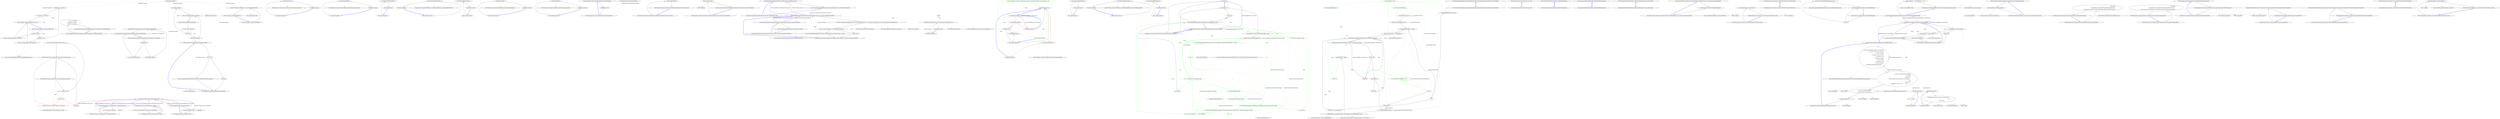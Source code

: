 digraph  {
n35 [label="CommandLine.NameInfo", span=""];
n0 [cluster="CommandLine.NameInfo.NameInfo(string, string)", label="Entry CommandLine.NameInfo.NameInfo(string, string)", span="20-20"];
n1 [cluster="CommandLine.NameInfo.NameInfo(string, string)", label="shortName == null", span="22-22"];
n3 [cluster="CommandLine.NameInfo.NameInfo(string, string)", label="longName == null", span="23-23"];
n5 [cluster="CommandLine.NameInfo.NameInfo(string, string)", label="this.longName = longName", span="25-25"];
n6 [cluster="CommandLine.NameInfo.NameInfo(string, string)", label="this.shortName = shortName", span="26-26"];
n2 [cluster="CommandLine.NameInfo.NameInfo(string, string)", label="throw new ArgumentNullException(''shortName'');", span="22-22"];
n4 [cluster="CommandLine.NameInfo.NameInfo(string, string)", label="throw new ArgumentNullException(''longName'');", span="23-23"];
n7 [cluster="CommandLine.NameInfo.NameInfo(string, string)", label="Exit CommandLine.NameInfo.NameInfo(string, string)", span="20-20"];
n8 [cluster="System.ArgumentNullException.ArgumentNullException(string)", label="Entry System.ArgumentNullException.ArgumentNullException(string)", span="0-0"];
n9 [cluster="CommandLine.NameInfo.FromOptionSpecification(CommandLine.Core.OptionSpecification)", label="Entry CommandLine.NameInfo.FromOptionSpecification(CommandLine.Core.OptionSpecification)", span="60-60"];
n10 [cluster="CommandLine.NameInfo.FromOptionSpecification(CommandLine.Core.OptionSpecification)", label="return new NameInfo(\r\n                specification.LongName,\r\n                specification.ShortName);", span="62-64"];
n11 [cluster="CommandLine.NameInfo.FromOptionSpecification(CommandLine.Core.OptionSpecification)", label="Exit CommandLine.NameInfo.FromOptionSpecification(CommandLine.Core.OptionSpecification)", span="60-60"];
n12 [cluster="CommandLine.NameInfo.FromSpecification(CommandLine.Core.Specification)", label="Entry CommandLine.NameInfo.FromSpecification(CommandLine.Core.Specification)", span="67-67"];
n13 [cluster="CommandLine.NameInfo.FromSpecification(CommandLine.Core.Specification)", label="specification.Tag", span="69-69"];
n15 [cluster="CommandLine.NameInfo.FromSpecification(CommandLine.Core.Specification)", label="return NameInfo.FromOptionSpecification((OptionSpecification)specification);", span="72-72"];
n14 [cluster="CommandLine.NameInfo.FromSpecification(CommandLine.Core.Specification)", label="SpecificationType.Option", span="71-71"];
n16 [cluster="CommandLine.NameInfo.FromSpecification(CommandLine.Core.Specification)", label="return NameInfo.EmptyName;", span="74-74"];
n17 [cluster="CommandLine.NameInfo.FromSpecification(CommandLine.Core.Specification)", label="Exit CommandLine.NameInfo.FromSpecification(CommandLine.Core.Specification)", span="67-67"];
n18 [cluster="CommandLine.NameInfo.Equals(object)", label="Entry CommandLine.NameInfo.Equals(object)", span="83-83"];
n19 [cluster="CommandLine.NameInfo.Equals(object)", label="var other = obj as NameInfo", span="85-85"];
n22 [cluster="CommandLine.NameInfo.Equals(object)", label="return base.Equals(obj);", span="91-91"];
n20 [cluster="CommandLine.NameInfo.Equals(object)", label="other != null", span="86-86"];
n21 [cluster="CommandLine.NameInfo.Equals(object)", label="return this.Equals(other);", span="88-88"];
n23 [cluster="CommandLine.NameInfo.Equals(object)", label="Exit CommandLine.NameInfo.Equals(object)", span="83-83"];
n25 [cluster="object.Equals(object)", label="Entry object.Equals(object)", span="0-0"];
n24 [cluster="CommandLine.NameInfo.Equals(CommandLine.NameInfo)", label="Entry CommandLine.NameInfo.Equals(CommandLine.NameInfo)", span="108-108"];
n26 [cluster="CommandLine.NameInfo.GetHashCode()", label="Entry CommandLine.NameInfo.GetHashCode()", span="98-98"];
n27 [cluster="CommandLine.NameInfo.GetHashCode()", label="return this.ShortName.GetHashCode() ^ this.LongName.GetHashCode();", span="100-100"];
n28 [cluster="CommandLine.NameInfo.GetHashCode()", label="Exit CommandLine.NameInfo.GetHashCode()", span="98-98"];
n29 [cluster="string.GetHashCode()", label="Entry string.GetHashCode()", span="0-0"];
n30 [cluster="CommandLine.NameInfo.Equals(CommandLine.NameInfo)", label="other == null", span="110-110"];
n32 [cluster="CommandLine.NameInfo.Equals(CommandLine.NameInfo)", label="return this.ShortName.Equals(other.ShortName) && this.LongName.Equals(other.LongName);", span="115-115"];
n31 [cluster="CommandLine.NameInfo.Equals(CommandLine.NameInfo)", label="return false;", span="112-112"];
n33 [cluster="CommandLine.NameInfo.Equals(CommandLine.NameInfo)", label="Exit CommandLine.NameInfo.Equals(CommandLine.NameInfo)", span="108-108"];
n34 [cluster="string.Equals(string)", label="Entry string.Equals(string)", span="0-0"];
m0_7 [cluster="Humanizer.Localisation.Formatters.RussianFormatter.RussianFormatter()", file="Configurator.cs", label="Entry Humanizer.Localisation.Formatters.RussianFormatter.RussianFormatter()", span="4-4"];
m0_3 [cluster="Humanizer.Localisation.Formatters.RomanianFormatter.RomanianFormatter()", file="Configurator.cs", label="Entry Humanizer.Localisation.Formatters.RomanianFormatter.RomanianFormatter()", span="2-2"];
m0_19 [cluster="Humanizer.Localisation.Formatters.CzechSlovakPolishFormatter.CzechSlovakPolishFormatter()", file="Configurator.cs", label="Entry Humanizer.Localisation.Formatters.CzechSlovakPolishFormatter.CzechSlovakPolishFormatter()", span="2-2"];
m0_15 [cluster="Humanizer.Localisation.Formatters.HebrewFormatter.HebrewFormatter()", file="Configurator.cs", label="Entry Humanizer.Localisation.Formatters.HebrewFormatter.HebrewFormatter()", span="2-2"];
m0_11 [cluster="Humanizer.Localisation.Formatters.ArabicFormatter.ArabicFormatter()", file="Configurator.cs", label="Entry Humanizer.Localisation.Formatters.ArabicFormatter.ArabicFormatter()", span="2-2"];
m0_23 [cluster="lambda expression", file="Configurator.cs", label="Entry lambda expression", span="22-22"];
m0_0 [cluster="lambda expression", file="Configurator.cs", label="Entry lambda expression", span="16-16"];
m0_1 [cluster="lambda expression", file="Configurator.cs", label="new RomanianFormatter()", span="16-16"];
m0_2 [cluster="lambda expression", file="Configurator.cs", label="Exit lambda expression", span="16-16"];
m0_4 [cluster="lambda expression", file="Configurator.cs", label="Entry lambda expression", span="17-17"];
m0_5 [cluster="lambda expression", file="Configurator.cs", label="new RussianFormatter()", span="17-17"];
m0_6 [cluster="lambda expression", file="Configurator.cs", label="Exit lambda expression", span="17-17"];
m0_8 [cluster="lambda expression", file="Configurator.cs", label="Entry lambda expression", span="18-18"];
m0_9 [cluster="lambda expression", file="Configurator.cs", label="new ArabicFormatter()", span="18-18"];
m0_10 [cluster="lambda expression", file="Configurator.cs", label="Exit lambda expression", span="18-18"];
m0_12 [cluster="lambda expression", file="Configurator.cs", label="Entry lambda expression", span="19-19"];
m0_13 [cluster="lambda expression", file="Configurator.cs", label="new HebrewFormatter()", span="19-19"];
m0_14 [cluster="lambda expression", file="Configurator.cs", label="Exit lambda expression", span="19-19"];
m0_16 [cluster="lambda expression", file="Configurator.cs", label="Entry lambda expression", span="20-20"];
m0_17 [cluster="lambda expression", file="Configurator.cs", label="new CzechSlovakPolishFormatter()", span="20-20"];
m0_18 [cluster="lambda expression", file="Configurator.cs", label="Exit lambda expression", span="20-20"];
m0_20 [cluster="lambda expression", file="Configurator.cs", label="Entry lambda expression", span="21-21"];
m0_21 [cluster="lambda expression", file="Configurator.cs", label="new CzechSlovakPolishFormatter()", span="21-21"];
m0_22 [cluster="lambda expression", file="Configurator.cs", label="Exit lambda expression", span="21-21"];
m0_24 [cluster="lambda expression", file="Configurator.cs", label="new CzechSlovakPolishFormatter()", span="22-22"];
m0_25 [cluster="lambda expression", file="Configurator.cs", label="Exit lambda expression", span="22-22"];
m1_0 [cluster="CommandLine.Tests.Mocks.BooleanSetOptions.BooleanSetOptions()", file="DateHumanizeTests.cs", label="Entry CommandLine.Tests.Mocks.BooleanSetOptions.BooleanSetOptions()", span="35-35"];
m1_1 [cluster="CommandLine.Tests.Mocks.BooleanSetOptions.BooleanSetOptions()", file="DateHumanizeTests.cs", label="NonBooleanValue = 0", span="37-37"];
m1_2 [cluster="CommandLine.Tests.Mocks.BooleanSetOptions.BooleanSetOptions()", file="DateHumanizeTests.cs", label="Exit CommandLine.Tests.Mocks.BooleanSetOptions.BooleanSetOptions()", span="35-35"];
m1_3 [file="DateHumanizeTests.cs", label="CommandLine.Tests.Mocks.BooleanSetOptions", span=""];
m2_3 [cluster="int.ToString()", file="DefaultDateTimeHumanizeStrategy.cs", label="Entry int.ToString()", span="0-0"];
m2_0 [cluster="Humanizer.Localisation.NumberToWords.DefaultNumberToWordsConverter.Convert(int)", file="DefaultDateTimeHumanizeStrategy.cs", label="Entry Humanizer.Localisation.NumberToWords.DefaultNumberToWordsConverter.Convert(int)", span="4-4"];
m2_1 [cluster="Humanizer.Localisation.NumberToWords.DefaultNumberToWordsConverter.Convert(int)", file="DefaultDateTimeHumanizeStrategy.cs", label="return number.ToString();", span="6-6"];
m2_2 [cluster="Humanizer.Localisation.NumberToWords.DefaultNumberToWordsConverter.Convert(int)", file="DefaultDateTimeHumanizeStrategy.cs", label="Exit Humanizer.Localisation.NumberToWords.DefaultNumberToWordsConverter.Convert(int)", span="4-4"];
m2_4 [cluster="Humanizer.Localisation.NumberToWords.DefaultNumberToWordsConverter.ConvertToOrdinal(int)", file="DefaultDateTimeHumanizeStrategy.cs", label="Entry Humanizer.Localisation.NumberToWords.DefaultNumberToWordsConverter.ConvertToOrdinal(int)", span="9-9"];
m2_5 [cluster="Humanizer.Localisation.NumberToWords.DefaultNumberToWordsConverter.ConvertToOrdinal(int)", file="DefaultDateTimeHumanizeStrategy.cs", label="return number.ToString();", span="11-11"];
m2_6 [cluster="Humanizer.Localisation.NumberToWords.DefaultNumberToWordsConverter.ConvertToOrdinal(int)", file="DefaultDateTimeHumanizeStrategy.cs", label="Exit Humanizer.Localisation.NumberToWords.DefaultNumberToWordsConverter.ConvertToOrdinal(int)", span="9-9"];
m4_0 [cluster="Humanizer.EnumDehumanizeExtensions.DehumanizeTo<TTargetEnum>(string)", file="EnumDehumanizeExtensions.cs", label="Entry Humanizer.EnumDehumanizeExtensions.DehumanizeTo<TTargetEnum>(string)", span="15-15"];
m4_1 [cluster="Humanizer.EnumDehumanizeExtensions.DehumanizeTo<TTargetEnum>(string)", file="EnumDehumanizeExtensions.cs", label="return (TTargetEnum)DehumanizeToPrivate(input, typeof(TTargetEnum), OnNoMatch.ThrowsException);", span="18-18"];
m4_2 [cluster="Humanizer.EnumDehumanizeExtensions.DehumanizeTo<TTargetEnum>(string)", file="EnumDehumanizeExtensions.cs", label="Exit Humanizer.EnumDehumanizeExtensions.DehumanizeTo<TTargetEnum>(string)", span="15-15"];
m4_4 [cluster="Humanizer.EnumDehumanizeExtensions.DehumanizeTo(string, System.Type, Humanizer.OnNoMatch)", file="EnumDehumanizeExtensions.cs", label="Entry Humanizer.EnumDehumanizeExtensions.DehumanizeTo(string, System.Type, Humanizer.OnNoMatch)", span="30-30"];
m4_5 [cluster="Humanizer.EnumDehumanizeExtensions.DehumanizeTo(string, System.Type, Humanizer.OnNoMatch)", file="EnumDehumanizeExtensions.cs", label="return (Enum)DehumanizeToPrivate(input, targetEnum, onNoMatch);", span="32-32"];
m4_6 [cluster="Humanizer.EnumDehumanizeExtensions.DehumanizeTo(string, System.Type, Humanizer.OnNoMatch)", file="EnumDehumanizeExtensions.cs", label="Exit Humanizer.EnumDehumanizeExtensions.DehumanizeTo(string, System.Type, Humanizer.OnNoMatch)", span="30-30"];
m4_3 [cluster="Humanizer.EnumDehumanizeExtensions.DehumanizeToPrivate(string, System.Type, Humanizer.OnNoMatch)", file="EnumDehumanizeExtensions.cs", label="Entry Humanizer.EnumDehumanizeExtensions.DehumanizeToPrivate(string, System.Type, Humanizer.OnNoMatch)", span="35-35"];
m4_7 [cluster="Humanizer.EnumDehumanizeExtensions.DehumanizeToPrivate(string, System.Type, Humanizer.OnNoMatch)", file="EnumDehumanizeExtensions.cs", label="var match = Enum.GetValues(targetEnum).Cast<Enum>().FirstOrDefault(value => string.Equals(value.Humanize(), input, StringComparison.OrdinalIgnoreCase))", span="37-37"];
m4_8 [cluster="Humanizer.EnumDehumanizeExtensions.DehumanizeToPrivate(string, System.Type, Humanizer.OnNoMatch)", file="EnumDehumanizeExtensions.cs", label="match == null && onNoMatch == OnNoMatch.ThrowsException", span="39-39"];
m4_9 [cluster="Humanizer.EnumDehumanizeExtensions.DehumanizeToPrivate(string, System.Type, Humanizer.OnNoMatch)", file="EnumDehumanizeExtensions.cs", label="throw new NoMatchFoundException(''Couldn't find any enum member that matches the string '' + input);", span="40-40"];
m4_10 [cluster="Humanizer.EnumDehumanizeExtensions.DehumanizeToPrivate(string, System.Type, Humanizer.OnNoMatch)", file="EnumDehumanizeExtensions.cs", label="return match;", span="42-42"];
m4_11 [cluster="Humanizer.EnumDehumanizeExtensions.DehumanizeToPrivate(string, System.Type, Humanizer.OnNoMatch)", file="EnumDehumanizeExtensions.cs", label="Exit Humanizer.EnumDehumanizeExtensions.DehumanizeToPrivate(string, System.Type, Humanizer.OnNoMatch)", span="35-35"];
m4_12 [cluster="System.Enum.GetValues(System.Type)", file="EnumDehumanizeExtensions.cs", label="Entry System.Enum.GetValues(System.Type)", span="0-0"];
m4_13 [cluster="System.Collections.IEnumerable.Cast<TResult>()", file="EnumDehumanizeExtensions.cs", label="Entry System.Collections.IEnumerable.Cast<TResult>()", span="0-0"];
m4_15 [cluster="Humanizer.NoMatchFoundException.NoMatchFoundException(string)", file="EnumDehumanizeExtensions.cs", label="Entry Humanizer.NoMatchFoundException.NoMatchFoundException(string)", span="13-13"];
m4_19 [cluster="System.Enum.Humanize()", file="EnumDehumanizeExtensions.cs", label="Entry System.Enum.Humanize()", span="15-15"];
m4_16 [cluster="lambda expression", file="EnumDehumanizeExtensions.cs", label="Entry lambda expression", span="37-37"];
m4_17 [cluster="lambda expression", file="EnumDehumanizeExtensions.cs", label="string.Equals(value.Humanize(), input, StringComparison.OrdinalIgnoreCase)", span="37-37"];
m4_18 [cluster="lambda expression", file="EnumDehumanizeExtensions.cs", label="Exit lambda expression", span="37-37"];
m4_20 [cluster="string.Equals(string, string, System.StringComparison)", file="EnumDehumanizeExtensions.cs", label="Entry string.Equals(string, string, System.StringComparison)", span="0-0"];
m4_14 [cluster="Unk.FirstOrDefault", file="EnumDehumanizeExtensions.cs", label="Entry Unk.FirstOrDefault", span=""];
m4_21 [file="EnumDehumanizeExtensions.cs", label=string, span=""];
m6_7 [cluster="Humanizer.FixedLengthTruncator.Truncate(string, int, string)", color=green, community=0, file="FixedLengthTruncator.cs", label="3: return value.Length > length ? value.Substring(0, length - truncationString.Length) + truncationString : value;", span="18-18"];
m6_3 [cluster="Humanizer.FixedLengthTruncator.Truncate(string, int, string)", file="FixedLengthTruncator.cs", label="value.Length == 0", span="12-12"];
m6_0 [cluster="lambda expression", file="FixedLengthTruncator.cs", label="Entry lambda expression", span="16-16"];
m6_6 [cluster="lambda expression", color=green, community=0, file="FixedLengthTruncator.cs", label="3: Exit lambda expression", span="17-17"];
m6_5 [cluster="lambda expression", file="FixedLengthTruncator.cs", label="new RussianFormatter()", span="17-17"];
m6_1 [cluster="lambda expression", color=red, community=0, file="FixedLengthTruncator.cs", label="3: new RomanianFormatter()", span="16-16"];
m6_4 [cluster="lambda expression", file="FixedLengthTruncator.cs", label="Entry lambda expression", span="17-17"];
m6_2 [cluster="lambda expression", file="FixedLengthTruncator.cs", label="Exit lambda expression", span="16-16"];
m6_8 [cluster="lambda expression", file="FixedLengthTruncator.cs", label="Entry lambda expression", span="18-18"];
m6_15 [cluster="Humanizer.Localisation.Formatters.CzechSlovakPolishFormatter.CzechSlovakPolishFormatter()", file="FixedLengthTruncator.cs", label="Entry Humanizer.Localisation.Formatters.CzechSlovakPolishFormatter.CzechSlovakPolishFormatter()", span="2-2"];
m6_11 [cluster="Humanizer.Localisation.Formatters.ArabicFormatter.ArabicFormatter()", file="FixedLengthTruncator.cs", label="Entry Humanizer.Localisation.Formatters.ArabicFormatter.ArabicFormatter()", span="2-2"];
m6_19 [cluster="lambda expression", file="FixedLengthTruncator.cs", label="Entry lambda expression", span="21-21"];
m6_9 [cluster="string.Substring(int, int)", color=red, community=0, file="FixedLengthTruncator.cs", label="3: Entry string.Substring(int, int)", span="0-0"];
m6_10 [cluster="lambda expression", file="FixedLengthTruncator.cs", label="Exit lambda expression", span="18-18"];
m6_12 [cluster="lambda expression", file="FixedLengthTruncator.cs", label="Entry lambda expression", span="19-19"];
m6_13 [cluster="lambda expression", file="FixedLengthTruncator.cs", label="new CzechSlovakPolishFormatter()", span="19-19"];
m6_14 [cluster="lambda expression", file="FixedLengthTruncator.cs", label="Exit lambda expression", span="19-19"];
m6_16 [cluster="lambda expression", file="FixedLengthTruncator.cs", label="Entry lambda expression", span="20-20"];
m6_17 [cluster="lambda expression", file="FixedLengthTruncator.cs", label="new CzechSlovakPolishFormatter()", span="20-20"];
m6_18 [cluster="lambda expression", file="FixedLengthTruncator.cs", label="Exit lambda expression", span="20-20"];
m6_20 [cluster="lambda expression", file="FixedLengthTruncator.cs", label="new CzechSlovakPolishFormatter()", span="21-21"];
m6_21 [cluster="lambda expression", file="FixedLengthTruncator.cs", label="Exit lambda expression", span="21-21"];
m7_2 [cluster="Humanizer.FixedNumberOfCharactersTruncator.Truncate(string, int, string)", file="FixedNumberOfCharactersTruncator.cs", label="return null;", span="13-13"];
m7_3 [cluster="Humanizer.FixedNumberOfCharactersTruncator.Truncate(string, int, string)", file="FixedNumberOfCharactersTruncator.cs", label="value.Length == 0", span="15-15"];
m7_0 [cluster="Humanizer.Localisation.NumberToWords.INumberToWordsConverter.Convert(int)", file="FixedNumberOfCharactersTruncator.cs", label="Entry Humanizer.Localisation.NumberToWords.INumberToWordsConverter.Convert(int)", span="12-12"];
m7_6 [cluster="Humanizer.FixedNumberOfCharactersTruncator.Truncate(string, int, string)", color=green, community=0, file="FixedNumberOfCharactersTruncator.cs", label="14: return value.Substring(0, length);", span="19-19"];
m7_5 [cluster="Humanizer.FixedNumberOfCharactersTruncator.Truncate(string, int, string)", file="FixedNumberOfCharactersTruncator.cs", label="truncationString == null || truncationString.Length > length", span="18-18"];
m7_8 [cluster="Humanizer.FixedNumberOfCharactersTruncator.Truncate(string, int, string)", color=green, community=0, file="FixedNumberOfCharactersTruncator.cs", label="13: var numberOfCharactersEqualToTruncateLength = value.ToCharArray().Count(Char.IsLetterOrDigit) == length", span="23-23"];
m7_7 [cluster="Humanizer.FixedNumberOfCharactersTruncator.Truncate(string, int, string)", file="FixedNumberOfCharactersTruncator.cs", label="var alphaNumericalCharactersProcessed = 0", span="21-21"];
m7_9 [cluster="Humanizer.FixedNumberOfCharactersTruncator.Truncate(string, int, string)", color=green, community=0, file="FixedNumberOfCharactersTruncator.cs", label="13: var i = 0", span="25-25"];
m7_13 [cluster="Humanizer.FixedNumberOfCharactersTruncator.Truncate(string, int, string)", color=green, community=0, file="FixedNumberOfCharactersTruncator.cs", label="13: numberOfCharactersEqualToTruncateLength && alphaNumericalCharactersProcessed == length", span="30-30"];
m7_15 [cluster="Humanizer.FixedNumberOfCharactersTruncator.Truncate(string, int, string)", color=green, community=0, file="FixedNumberOfCharactersTruncator.cs", label="13: !numberOfCharactersEqualToTruncateLength && alphaNumericalCharactersProcessed + truncationString.Length == length", span="33-33"];
m7_10 [cluster="Humanizer.FixedNumberOfCharactersTruncator.Truncate(string, int, string)", color=green, community=0, file="FixedNumberOfCharactersTruncator.cs", label="13: i < value.Length - truncationString.Length", span="25-25"];
m7_17 [cluster="Humanizer.FixedNumberOfCharactersTruncator.Truncate(string, int, string)", color=green, community=0, file="FixedNumberOfCharactersTruncator.cs", label="13: i++", span="25-25"];
m7_11 [cluster="Humanizer.FixedNumberOfCharactersTruncator.Truncate(string, int, string)", color=green, community=0, file="FixedNumberOfCharactersTruncator.cs", label="13: Char.IsLetterOrDigit(value[i])", span="27-27"];
m7_18 [cluster="Humanizer.FixedNumberOfCharactersTruncator.Truncate(string, int, string)", file="FixedNumberOfCharactersTruncator.cs", label="return value;", span="37-37"];
m7_12 [cluster="Humanizer.FixedNumberOfCharactersTruncator.Truncate(string, int, string)", color=green, community=0, file="FixedNumberOfCharactersTruncator.cs", label="13: alphaNumericalCharactersProcessed++", span="28-28"];
m7_14 [cluster="Humanizer.FixedNumberOfCharactersTruncator.Truncate(string, int, string)", color=green, community=0, file="FixedNumberOfCharactersTruncator.cs", label="13: return value;", span="31-31"];
m7_16 [cluster="Humanizer.FixedNumberOfCharactersTruncator.Truncate(string, int, string)", color=green, community=0, file="FixedNumberOfCharactersTruncator.cs", label="14: return value.Substring(0, i + 1) + truncationString;", span="34-34"];
m7_1 [cluster="Humanizer.Localisation.NumberToWords.INumberToWordsConverter.Convert(int)", file="FixedNumberOfCharactersTruncator.cs", label="Exit Humanizer.Localisation.NumberToWords.INumberToWordsConverter.Convert(int)", span="12-12"];
m7_4 [cluster="Humanizer.FixedNumberOfCharactersTruncator.Truncate(string, int, string)", file="FixedNumberOfCharactersTruncator.cs", label="return value;", span="16-16"];
m7_19 [cluster="Humanizer.FixedNumberOfCharactersTruncator.Truncate(string, int, string)", file="FixedNumberOfCharactersTruncator.cs", label="Exit Humanizer.FixedNumberOfCharactersTruncator.Truncate(string, int, string)", span="10-10"];
m7_22 [cluster="System.Collections.Generic.IEnumerable<TSource>.Count<TSource>(System.Func<TSource, bool>)", file="FixedNumberOfCharactersTruncator.cs", label="Entry System.Collections.Generic.IEnumerable<TSource>.Count<TSource>(System.Func<TSource, bool>)", span="0-0"];
m7_23 [cluster="char.IsLetterOrDigit(char)", file="FixedNumberOfCharactersTruncator.cs", label="Entry char.IsLetterOrDigit(char)", span="0-0"];
m7_20 [cluster="string.Substring(int, int)", file="FixedNumberOfCharactersTruncator.cs", label="Entry string.Substring(int, int)", span="0-0"];
m7_21 [cluster="string.ToCharArray()", file="FixedNumberOfCharactersTruncator.cs", label="Entry string.ToCharArray()", span="0-0"];
m8_24 [cluster="char.IsWhiteSpace(char)", file="FixedNumberOfWordsTruncator.cs", label="Entry char.IsWhiteSpace(char)", span="0-0"];
m8_22 [cluster="string.Split(char[], System.StringSplitOptions)", file="FixedNumberOfWordsTruncator.cs", label="Entry string.Split(char[], System.StringSplitOptions)", span="0-0"];
m8_0 [cluster="Humanizer.FixedNumberOfWordsTruncator.Truncate(string, int, string)", file="FixedNumberOfWordsTruncator.cs", label="Entry Humanizer.FixedNumberOfWordsTruncator.Truncate(string, int, string)", span="10-10"];
m8_8 [cluster="Humanizer.FixedNumberOfWordsTruncator.Truncate(string, int, string)", color=green, community=0, file="FixedNumberOfWordsTruncator.cs", label="7: return value;", span="22-22"];
m8_7 [cluster="Humanizer.FixedNumberOfWordsTruncator.Truncate(string, int, string)", file="FixedNumberOfWordsTruncator.cs", label="numberOfWords <= length", span="21-21"];
m8_12 [cluster="Humanizer.FixedNumberOfWordsTruncator.Truncate(string, int, string)", color=green, community=0, file="FixedNumberOfWordsTruncator.cs", label="7: Char.IsWhiteSpace(value[i])", span="28-28"];
m8_11 [cluster="Humanizer.FixedNumberOfWordsTruncator.Truncate(string, int, string)", file="FixedNumberOfWordsTruncator.cs", label="i < value.Length", span="26-26"];
m8_10 [cluster="Humanizer.FixedNumberOfWordsTruncator.Truncate(string, int, string)", file="FixedNumberOfWordsTruncator.cs", label="var i = 0", span="26-26"];
m8_13 [cluster="Humanizer.FixedNumberOfWordsTruncator.Truncate(string, int, string)", color=green, community=0, file="FixedNumberOfWordsTruncator.cs", label="7: !lastCharactersWasWhiteSpace", span="30-30"];
m8_18 [cluster="Humanizer.FixedNumberOfWordsTruncator.Truncate(string, int, string)", file="FixedNumberOfWordsTruncator.cs", label="lastCharactersWasWhiteSpace = false", span="40-40"];
m8_9 [cluster="Humanizer.FixedNumberOfWordsTruncator.Truncate(string, int, string)", color=green, community=0, file="FixedNumberOfWordsTruncator.cs", label="7: var lastCharactersWasWhiteSpace = true", span="24-24"];
m8_14 [cluster="Humanizer.FixedNumberOfWordsTruncator.Truncate(string, int, string)", file="FixedNumberOfWordsTruncator.cs", label="numberOfWordsProcessed++", span="31-31"];
m8_15 [cluster="Humanizer.FixedNumberOfWordsTruncator.Truncate(string, int, string)", file="FixedNumberOfWordsTruncator.cs", label="lastCharactersWasWhiteSpace = true", span="33-33"];
m8_1 [cluster="Humanizer.FixedNumberOfWordsTruncator.Truncate(string, int, string)", file="FixedNumberOfWordsTruncator.cs", label="value == null", span="12-12"];
m8_3 [cluster="Humanizer.FixedNumberOfWordsTruncator.Truncate(string, int, string)", file="FixedNumberOfWordsTruncator.cs", label="value.Length == 0", span="15-15"];
m8_4 [cluster="Humanizer.FixedNumberOfWordsTruncator.Truncate(string, int, string)", file="FixedNumberOfWordsTruncator.cs", label="return value;", span="16-16"];
m8_6 [cluster="Humanizer.FixedNumberOfWordsTruncator.Truncate(string, int, string)", file="FixedNumberOfWordsTruncator.cs", label="var numberOfWords = value.Split((char[])null, StringSplitOptions.RemoveEmptyEntries).Count()", span="19-19"];
m8_16 [cluster="Humanizer.FixedNumberOfWordsTruncator.Truncate(string, int, string)", file="FixedNumberOfWordsTruncator.cs", label="numberOfWordsProcessed == length", span="35-35"];
m8_17 [cluster="Humanizer.FixedNumberOfWordsTruncator.Truncate(string, int, string)", file="FixedNumberOfWordsTruncator.cs", label="return value.Substring(0, i) + truncationString;", span="36-36"];
m8_20 [cluster="Humanizer.FixedNumberOfWordsTruncator.Truncate(string, int, string)", file="FixedNumberOfWordsTruncator.cs", label="return value + truncationString;", span="44-44"];
m8_2 [cluster="Humanizer.FixedNumberOfWordsTruncator.Truncate(string, int, string)", file="FixedNumberOfWordsTruncator.cs", label="return null;", span="13-13"];
m8_19 [cluster="Humanizer.FixedNumberOfWordsTruncator.Truncate(string, int, string)", file="FixedNumberOfWordsTruncator.cs", label="i++", span="26-26"];
m8_5 [cluster="Humanizer.FixedNumberOfWordsTruncator.Truncate(string, int, string)", file="FixedNumberOfWordsTruncator.cs", label="var numberOfWordsProcessed = 0", span="18-18"];
m8_21 [cluster="Humanizer.FixedNumberOfWordsTruncator.Truncate(string, int, string)", file="FixedNumberOfWordsTruncator.cs", label="Exit Humanizer.FixedNumberOfWordsTruncator.Truncate(string, int, string)", span="10-10"];
m8_25 [cluster="string.Substring(int, int)", file="FixedNumberOfWordsTruncator.cs", label="Entry string.Substring(int, int)", span="0-0"];
m8_23 [cluster="System.Collections.Generic.IEnumerable<TSource>.Count<TSource>()", file="FixedNumberOfWordsTruncator.cs", label="Entry System.Collections.Generic.IEnumerable<TSource>.Count<TSource>()", span="0-0"];
m9_0 [cluster="Humanizer.DateTimeHumanizeStrategy.IDateTimeHumanizeStrategy.Humanize(System.DateTime, System.DateTime)", file="IDateTimeHumanizeStrategy.cs", label="Entry Humanizer.DateTimeHumanizeStrategy.IDateTimeHumanizeStrategy.Humanize(System.DateTime, System.DateTime)", span="6-6"];
m9_1 [cluster="Humanizer.DateTimeHumanizeStrategy.IDateTimeHumanizeStrategy.Humanize(System.DateTime, System.DateTime)", file="IDateTimeHumanizeStrategy.cs", label="Exit Humanizer.DateTimeHumanizeStrategy.IDateTimeHumanizeStrategy.Humanize(System.DateTime, System.DateTime)", span="6-6"];
m11_0 [cluster="Humanizer.ITruncator.Truncate(string, int, string)", file="ITruncator.cs", label="Entry Humanizer.ITruncator.Truncate(string, int, string)", span="14-14"];
m11_1 [cluster="Humanizer.ITruncator.Truncate(string, int, string)", file="ITruncator.cs", label="Exit Humanizer.ITruncator.Truncate(string, int, string)", span="14-14"];
m12_0 [cluster="Humanizer.NoMatchFoundException.NoMatchFoundException()", file="NoMatchFoundException.cs", label="Entry Humanizer.NoMatchFoundException.NoMatchFoundException()", span="9-9"];
m12_1 [cluster="Humanizer.NoMatchFoundException.NoMatchFoundException()", file="NoMatchFoundException.cs", label="Exit Humanizer.NoMatchFoundException.NoMatchFoundException()", span="9-9"];
m12_2 [cluster="Humanizer.NoMatchFoundException.NoMatchFoundException(string)", file="NoMatchFoundException.cs", label="Entry Humanizer.NoMatchFoundException.NoMatchFoundException(string)", span="13-13"];
m12_3 [cluster="Humanizer.NoMatchFoundException.NoMatchFoundException(string)", file="NoMatchFoundException.cs", label="Exit Humanizer.NoMatchFoundException.NoMatchFoundException(string)", span="13-13"];
m12_4 [cluster="Humanizer.NoMatchFoundException.NoMatchFoundException(string, System.Exception)", file="NoMatchFoundException.cs", label="Entry Humanizer.NoMatchFoundException.NoMatchFoundException(string, System.Exception)", span="18-18"];
m12_5 [cluster="Humanizer.NoMatchFoundException.NoMatchFoundException(string, System.Exception)", file="NoMatchFoundException.cs", label="Exit Humanizer.NoMatchFoundException.NoMatchFoundException(string, System.Exception)", span="18-18"];
m13_7 [cluster="Humanizer.Tests.Localisation.es.NumberToWordsTests.ToOrdinalWords(int, string, Humanizer.GrammaticalGender)", file="NumberToWordsTests.cs", label="Entry Humanizer.Tests.Localisation.es.NumberToWordsTests.ToOrdinalWords(int, string, Humanizer.GrammaticalGender)", span="56-56"];
m13_8 [cluster="Humanizer.Tests.Localisation.es.NumberToWordsTests.ToOrdinalWords(int, string, Humanizer.GrammaticalGender)", file="NumberToWordsTests.cs", label="Assert.Equal(words, number.ToOrdinalWords(gender))", span="58-58"];
m13_9 [cluster="Humanizer.Tests.Localisation.es.NumberToWordsTests.ToOrdinalWords(int, string, Humanizer.GrammaticalGender)", file="NumberToWordsTests.cs", label="Exit Humanizer.Tests.Localisation.es.NumberToWordsTests.ToOrdinalWords(int, string, Humanizer.GrammaticalGender)", span="56-56"];
m13_2 [cluster="Humanizer.Tests.Localisation.es.NumberToWordsTests.ToWords(int, string)", file="NumberToWordsTests.cs", label="Entry Humanizer.Tests.Localisation.es.NumberToWordsTests.ToWords(int, string)", span="45-45"];
m13_3 [cluster="Humanizer.Tests.Localisation.es.NumberToWordsTests.ToWords(int, string)", file="NumberToWordsTests.cs", label="Assert.Equal(expected, number.ToWords())", span="47-47"];
m13_4 [cluster="Humanizer.Tests.Localisation.es.NumberToWordsTests.ToWords(int, string)", file="NumberToWordsTests.cs", label="Exit Humanizer.Tests.Localisation.es.NumberToWordsTests.ToWords(int, string)", span="45-45"];
m13_0 [cluster="Humanizer.Tests.Localisation.es.NumberToWordsTests.NumberToWordsTests()", file="NumberToWordsTests.cs", label="Entry Humanizer.Tests.Localisation.es.NumberToWordsTests.NumberToWordsTests()", span="7-7"];
m13_1 [cluster="Humanizer.Tests.Localisation.es.NumberToWordsTests.NumberToWordsTests()", file="NumberToWordsTests.cs", label="Exit Humanizer.Tests.Localisation.es.NumberToWordsTests.NumberToWordsTests()", span="7-7"];
m13_6 [cluster="Unk.Equal", file="NumberToWordsTests.cs", label="Entry Unk.Equal", span=""];
m13_5 [cluster="int.ToWords()", file="NumberToWordsTests.cs", label="Entry int.ToWords()", span="32-32"];
m13_10 [cluster="int.ToOrdinalWords(Humanizer.GrammaticalGender)", file="NumberToWordsTests.cs", label="Entry int.ToOrdinalWords(Humanizer.GrammaticalGender)", span="79-79"];
m14_4 [cluster="System.ArgumentOutOfRangeException.ArgumentOutOfRangeException(string)", file="ResourceKeys.Common.cs", label="Entry System.ArgumentOutOfRangeException.ArgumentOutOfRangeException(string)", span="0-0"];
m14_0 [cluster="Humanizer.Localisation.ResourceKeys.ValidateRange(int)", file="ResourceKeys.Common.cs", label="Entry Humanizer.Localisation.ResourceKeys.ValidateRange(int)", span="9-9"];
m14_1 [cluster="Humanizer.Localisation.ResourceKeys.ValidateRange(int)", file="ResourceKeys.Common.cs", label="count < 0", span="11-11"];
m14_2 [cluster="Humanizer.Localisation.ResourceKeys.ValidateRange(int)", file="ResourceKeys.Common.cs", label="throw new ArgumentOutOfRangeException(''count'');", span="12-12"];
m14_3 [cluster="Humanizer.Localisation.ResourceKeys.ValidateRange(int)", file="ResourceKeys.Common.cs", label="Exit Humanizer.Localisation.ResourceKeys.ValidateRange(int)", span="9-9"];
m20_3 [cluster="string.Split(params char[])", file="StringHumanizeExtensions.cs", label="Entry string.Split(params char[])", span="0-0"];
m20_35 [cluster="Humanizer.StringHumanizeExtensions.Humanize(string, Humanizer.LetterCasing)", file="StringHumanizeExtensions.cs", label="Entry Humanizer.StringHumanizeExtensions.Humanize(string, Humanizer.LetterCasing)", span="62-62"];
m20_36 [cluster="Humanizer.StringHumanizeExtensions.Humanize(string, Humanizer.LetterCasing)", file="StringHumanizeExtensions.cs", label="return input.Humanize().ApplyCase(casing);", span="64-64"];
m20_37 [cluster="Humanizer.StringHumanizeExtensions.Humanize(string, Humanizer.LetterCasing)", file="StringHumanizeExtensions.cs", label="Exit Humanizer.StringHumanizeExtensions.Humanize(string, Humanizer.LetterCasing)", span="62-62"];
m20_17 [cluster="Unk.Replace", file="StringHumanizeExtensions.cs", label="Entry Unk.Replace", span=""];
m20_38 [cluster="string.Humanize()", file="StringHumanizeExtensions.cs", label="Entry string.Humanize()", span="44-44"];
m20_0 [cluster="Humanizer.StringHumanizeExtensions.FromUnderscoreDashSeparatedWords(string)", file="StringHumanizeExtensions.cs", label="Entry Humanizer.StringHumanizeExtensions.FromUnderscoreDashSeparatedWords(string)", span="8-8"];
m20_1 [cluster="Humanizer.StringHumanizeExtensions.FromUnderscoreDashSeparatedWords(string)", file="StringHumanizeExtensions.cs", label="return String.Join('' '', input.Split(new[] {'_', '-'}));", span="10-10"];
m20_2 [cluster="Humanizer.StringHumanizeExtensions.FromUnderscoreDashSeparatedWords(string)", file="StringHumanizeExtensions.cs", label="Exit Humanizer.StringHumanizeExtensions.FromUnderscoreDashSeparatedWords(string)", span="8-8"];
m20_11 [cluster="System.Text.RegularExpressions.Regex.Regex(string, System.Text.RegularExpressions.RegexOptions)", file="StringHumanizeExtensions.cs", label="Entry System.Text.RegularExpressions.Regex.Regex(string, System.Text.RegularExpressions.RegexOptions)", span="0-0"];
m20_39 [cluster="string.ApplyCase(Humanizer.LetterCasing)", file="StringHumanizeExtensions.cs", label="Entry string.ApplyCase(Humanizer.LetterCasing)", span="15-15"];
m20_34 [cluster="string.Contains(string)", file="StringHumanizeExtensions.cs", label="Entry string.Contains(string)", span="0-0"];
m20_23 [cluster="string.ToLower()", file="StringHumanizeExtensions.cs", label="Entry string.ToLower()", span="0-0"];
m20_16 [cluster="Unk.Substring", file="StringHumanizeExtensions.cs", label="Entry Unk.Substring", span=""];
m20_4 [cluster="string.Join(string, params string[])", file="StringHumanizeExtensions.cs", label="Entry string.Join(string, params string[])", span="0-0"];
m20_5 [cluster="Humanizer.StringHumanizeExtensions.FromPascalCase(string)", file="StringHumanizeExtensions.cs", label="Entry Humanizer.StringHumanizeExtensions.FromPascalCase(string)", span="13-13"];
m20_6 [cluster="Humanizer.StringHumanizeExtensions.FromPascalCase(string)", file="StringHumanizeExtensions.cs", label="var pascalCaseWordBoundaryRegex = new Regex(@''\r\n(?# word to word, number or acronym)\r\n(?<=[a-z])(?=[A-Z0-9])|\r\n(?# number to word or acronym)\r\n(?<=[0-9])(?=[A-Za-z])|\r\n(?# acronym to number)\r\n(?<=[A-Z])(?=[0-9])|\r\n(?# acronym to word)\r\n(?<=[A-Z])(?=[A-Z][a-z])\r\n'', RegexOptions.IgnorePatternWhitespace)", span="15-24"];
m20_7 [cluster="Humanizer.StringHumanizeExtensions.FromPascalCase(string)", file="StringHumanizeExtensions.cs", label="var result = pascalCaseWordBoundaryRegex\r\n                .Split(input)\r\n                .Select(word =>\r\n                    word.ToCharArray().All(Char.IsUpper) && word.Length > 1\r\n                        ? word\r\n                        : word.ToLower())\r\n                .Aggregate((res, word) => res + '' '' + word)", span="26-32"];
m20_8 [cluster="Humanizer.StringHumanizeExtensions.FromPascalCase(string)", file="StringHumanizeExtensions.cs", label="result = Char.ToUpper(result[0]) +\r\n                result.Substring(1, result.Length - 1)", span="34-35"];
m20_9 [cluster="Humanizer.StringHumanizeExtensions.FromPascalCase(string)", file="StringHumanizeExtensions.cs", label="return result.Replace('' i '', '' I '');", span="36-36"];
m20_10 [cluster="Humanizer.StringHumanizeExtensions.FromPascalCase(string)", file="StringHumanizeExtensions.cs", label="Exit Humanizer.StringHumanizeExtensions.FromPascalCase(string)", span="13-13"];
m20_21 [cluster="string.ToCharArray()", file="StringHumanizeExtensions.cs", label="Entry string.ToCharArray()", span="0-0"];
m20_27 [cluster="Humanizer.StringHumanizeExtensions.Humanize(string)", file="StringHumanizeExtensions.cs", label="Entry Humanizer.StringHumanizeExtensions.Humanize(string)", span="44-44"];
m20_28 [cluster="Humanizer.StringHumanizeExtensions.Humanize(string)", file="StringHumanizeExtensions.cs", label="input.ToCharArray().All(Char.IsUpper)", span="47-47"];
m20_29 [cluster="Humanizer.StringHumanizeExtensions.Humanize(string)", file="StringHumanizeExtensions.cs", label="return input;", span="48-48"];
m20_30 [cluster="Humanizer.StringHumanizeExtensions.Humanize(string)", file="StringHumanizeExtensions.cs", label="input.Contains(''_'') || input.Contains(''-'')", span="50-50"];
m20_31 [cluster="Humanizer.StringHumanizeExtensions.Humanize(string)", file="StringHumanizeExtensions.cs", label="return FromUnderscoreDashSeparatedWords(input);", span="51-51"];
m20_32 [cluster="Humanizer.StringHumanizeExtensions.Humanize(string)", file="StringHumanizeExtensions.cs", label="return FromPascalCase(input);", span="53-53"];
m20_33 [cluster="Humanizer.StringHumanizeExtensions.Humanize(string)", file="StringHumanizeExtensions.cs", label="Exit Humanizer.StringHumanizeExtensions.Humanize(string)", span="44-44"];
m20_15 [cluster="Unk.ToUpper", file="StringHumanizeExtensions.cs", label="Entry Unk.ToUpper", span=""];
m20_12 [cluster="System.Text.RegularExpressions.Regex.Split(string)", file="StringHumanizeExtensions.cs", label="Entry System.Text.RegularExpressions.Regex.Split(string)", span="0-0"];
m20_24 [cluster="lambda expression", file="StringHumanizeExtensions.cs", label="Entry lambda expression", span="32-32"];
m20_18 [cluster="lambda expression", file="StringHumanizeExtensions.cs", label="Entry lambda expression", span="28-31"];
m20_19 [cluster="lambda expression", file="StringHumanizeExtensions.cs", label="word.ToCharArray().All(Char.IsUpper) && word.Length > 1\r\n                        ? word\r\n                        : word.ToLower()", span="29-31"];
m20_20 [cluster="lambda expression", file="StringHumanizeExtensions.cs", label="Exit lambda expression", span="28-31"];
m20_25 [cluster="lambda expression", file="StringHumanizeExtensions.cs", label="res + '' '' + word", span="32-32"];
m20_26 [cluster="lambda expression", file="StringHumanizeExtensions.cs", label="Exit lambda expression", span="32-32"];
m20_14 [cluster="Unk.Aggregate", file="StringHumanizeExtensions.cs", label="Entry Unk.Aggregate", span=""];
m20_22 [cluster="Unk.All", file="StringHumanizeExtensions.cs", label="Entry Unk.All", span=""];
m20_13 [cluster="Unk.Select", file="StringHumanizeExtensions.cs", label="Entry Unk.Select", span=""];
m23_15 [cluster="Humanizer.Tests.EnumHumanizeTests.AllCapitalMembersAreReturnedAsIs()", file="To.cs", label="Entry Humanizer.Tests.EnumHumanizeTests.AllCapitalMembersAreReturnedAsIs()", span="35-35"];
m23_16 [cluster="Humanizer.Tests.EnumHumanizeTests.AllCapitalMembersAreReturnedAsIs()", file="To.cs", label="Assert.Equal(EnumUnderTest.ALLCAPITALS.ToString(), EnumUnderTest.ALLCAPITALS.Humanize())", span="37-37"];
m23_17 [cluster="Humanizer.Tests.EnumHumanizeTests.AllCapitalMembersAreReturnedAsIs()", file="To.cs", label="Exit Humanizer.Tests.EnumHumanizeTests.AllCapitalMembersAreReturnedAsIs()", span="35-35"];
m23_18 [cluster="System.Enum.ToString()", file="To.cs", label="Entry System.Enum.ToString()", span="0-0"];
m23_8 [cluster="Humanizer.Tests.EnumHumanizeTests.CanApplyTitleCasingOnEnumHumanization()", file="To.cs", label="Entry Humanizer.Tests.EnumHumanizeTests.CanApplyTitleCasingOnEnumHumanization()", span="19-19"];
m23_9 [cluster="Humanizer.Tests.EnumHumanizeTests.CanApplyTitleCasingOnEnumHumanization()", file="To.cs", label="Assert.Equal(\r\n                EnumTestsResources.MemberWithoutDescriptionAttributeTitle, \r\n                EnumUnderTest.MemberWithoutDescriptionAttribute.Humanize(LetterCasing.Title))", span="21-23"];
m23_10 [cluster="Humanizer.Tests.EnumHumanizeTests.CanApplyTitleCasingOnEnumHumanization()", file="To.cs", label="Exit Humanizer.Tests.EnumHumanizeTests.CanApplyTitleCasingOnEnumHumanization()", span="19-19"];
m23_12 [cluster="Humanizer.Tests.EnumHumanizeTests.CanApplyLowerCaseCasingOnEnumHumanization()", file="To.cs", label="Entry Humanizer.Tests.EnumHumanizeTests.CanApplyLowerCaseCasingOnEnumHumanization()", span="27-27"];
m23_13 [cluster="Humanizer.Tests.EnumHumanizeTests.CanApplyLowerCaseCasingOnEnumHumanization()", file="To.cs", label="Assert.Equal(\r\n                EnumTestsResources.MemberWithoutDescriptionAttributeLowerCase, \r\n                EnumUnderTest.MemberWithoutDescriptionAttribute.Humanize(LetterCasing.LowerCase))", span="29-31"];
m23_14 [cluster="Humanizer.Tests.EnumHumanizeTests.CanApplyLowerCaseCasingOnEnumHumanization()", file="To.cs", label="Exit Humanizer.Tests.EnumHumanizeTests.CanApplyLowerCaseCasingOnEnumHumanization()", span="27-27"];
m23_4 [cluster="Unk.Equal", file="To.cs", label="Entry Unk.Equal", span=""];
m23_3 [cluster="System.Enum.Humanize()", file="To.cs", label="Entry System.Enum.Humanize()", span="15-15"];
m23_0 [cluster="Humanizer.Tests.EnumHumanizeTests.HonorsDescriptionAttribute()", file="To.cs", label="Entry Humanizer.Tests.EnumHumanizeTests.HonorsDescriptionAttribute()", span="7-7"];
m23_1 [cluster="Humanizer.Tests.EnumHumanizeTests.HonorsDescriptionAttribute()", file="To.cs", label="Assert.Equal(EnumTestsResources.CustomDescription, EnumUnderTest.MemberWithDescriptionAttribute.Humanize())", span="9-9"];
m23_2 [cluster="Humanizer.Tests.EnumHumanizeTests.HonorsDescriptionAttribute()", file="To.cs", label="Exit Humanizer.Tests.EnumHumanizeTests.HonorsDescriptionAttribute()", span="7-7"];
m23_11 [cluster="System.Enum.Humanize(Humanizer.LetterCasing)", file="To.cs", label="Entry System.Enum.Humanize(Humanizer.LetterCasing)", span="59-59"];
m23_5 [cluster="Humanizer.Tests.EnumHumanizeTests.CanHumanizeMembersWithoutDescriptionAttribute()", file="To.cs", label="Entry Humanizer.Tests.EnumHumanizeTests.CanHumanizeMembersWithoutDescriptionAttribute()", span="13-13"];
m23_6 [cluster="Humanizer.Tests.EnumHumanizeTests.CanHumanizeMembersWithoutDescriptionAttribute()", file="To.cs", label="Assert.Equal(EnumTestsResources.MemberWithoutDescriptionAttributeSentence, EnumUnderTest.MemberWithoutDescriptionAttribute.Humanize())", span="15-15"];
m23_7 [cluster="Humanizer.Tests.EnumHumanizeTests.CanHumanizeMembersWithoutDescriptionAttribute()", file="To.cs", label="Exit Humanizer.Tests.EnumHumanizeTests.CanHumanizeMembersWithoutDescriptionAttribute()", span="13-13"];
m26_10 [cluster="Humanizer.Truncator.Truncate(string, int, string, Humanizer.ITruncator)", file="Truncator.cs", label="Entry Humanizer.Truncator.Truncate(string, int, string, Humanizer.ITruncator)", span="52-52"];
m26_11 [cluster="Humanizer.Truncator.Truncate(string, int, string, Humanizer.ITruncator)", file="Truncator.cs", label="truncator == null", span="54-54"];
m26_13 [cluster="Humanizer.Truncator.Truncate(string, int, string, Humanizer.ITruncator)", color=red, community=0, file="Truncator.cs", label="5: input == null", span="57-57"];
m26_15 [cluster="Humanizer.Truncator.Truncate(string, int, string, Humanizer.ITruncator)", color=red, community=0, file="Truncator.cs", label="0: return truncator.Truncate(input, length, truncationString);", span="60-60"];
m26_12 [cluster="Humanizer.Truncator.Truncate(string, int, string, Humanizer.ITruncator)", file="Truncator.cs", label="throw new ArgumentNullException(''truncator'');", span="55-55"];
m26_14 [cluster="Humanizer.Truncator.Truncate(string, int, string, Humanizer.ITruncator)", file="Truncator.cs", label="return null;", span="58-58"];
m26_16 [cluster="Humanizer.Truncator.Truncate(string, int, string, Humanizer.ITruncator)", file="Truncator.cs", label="Exit Humanizer.Truncator.Truncate(string, int, string, Humanizer.ITruncator)", span="52-52"];
m26_4 [cluster="Humanizer.Truncator.Truncate(string, int, Humanizer.ITruncator)", file="Truncator.cs", label="Entry Humanizer.Truncator.Truncate(string, int, Humanizer.ITruncator)", span="27-27"];
m26_5 [cluster="Humanizer.Truncator.Truncate(string, int, Humanizer.ITruncator)", color=red, community=0, file="Truncator.cs", label="31: return input.Truncate(length, ''…'', truncator);", span="29-29"];
m26_6 [cluster="Humanizer.Truncator.Truncate(string, int, Humanizer.ITruncator)", file="Truncator.cs", label="Exit Humanizer.Truncator.Truncate(string, int, Humanizer.ITruncator)", span="27-27"];
m26_0 [cluster="Humanizer.Truncator.Truncate(string, int)", file="Truncator.cs", label="Entry Humanizer.Truncator.Truncate(string, int)", span="15-15"];
m26_1 [cluster="Humanizer.Truncator.Truncate(string, int)", file="Truncator.cs", label="return input.Truncate(length, ''…'', FixedLength);", span="17-17"];
m26_2 [cluster="Humanizer.Truncator.Truncate(string, int)", file="Truncator.cs", label="Exit Humanizer.Truncator.Truncate(string, int)", span="15-15"];
m26_7 [cluster="Humanizer.Truncator.Truncate(string, int, string)", file="Truncator.cs", label="Entry Humanizer.Truncator.Truncate(string, int, string)", span="39-39"];
m26_8 [cluster="Humanizer.Truncator.Truncate(string, int, string)", color=red, community=0, file="Truncator.cs", label="31: return input.Truncate(length, truncationString, FixedLength);", span="41-41"];
m26_9 [cluster="Humanizer.Truncator.Truncate(string, int, string)", file="Truncator.cs", label="Exit Humanizer.Truncator.Truncate(string, int, string)", span="39-39"];
m26_18 [cluster="Humanizer.ITruncator.Truncate(string, int, string)", file="Truncator.cs", label="Entry Humanizer.ITruncator.Truncate(string, int, string)", span="14-14"];
m26_3 [cluster="string.Truncate(int, string, Humanizer.ITruncator)", file="Truncator.cs", label="Entry string.Truncate(int, string, Humanizer.ITruncator)", span="52-52"];
m27_0 [cluster="Humanizer.Tests.Localisation.sr_Latn.NumberToWordsTest.NumberToWordsTest()", file="TruncatorTests.cs", label="Entry Humanizer.Tests.Localisation.sr_Latn.NumberToWordsTest.NumberToWordsTest()", span="10-10"];
m27_1 [cluster="Humanizer.Tests.Localisation.sr_Latn.NumberToWordsTest.NumberToWordsTest()", file="TruncatorTests.cs", label="Exit Humanizer.Tests.Localisation.sr_Latn.NumberToWordsTest.NumberToWordsTest()", span="10-10"];
m27_6 [cluster="Unk.Equal", file="TruncatorTests.cs", label="Entry Unk.Equal", span=""];
m27_5 [cluster="int.ToWords(System.Globalization.CultureInfo)", file="TruncatorTests.cs", label="Entry int.ToWords(System.Globalization.CultureInfo)", span="16-16"];
m27_2 [cluster="Humanizer.Tests.Localisation.sr_Latn.NumberToWordsTest.ToWords(int, string)", file="TruncatorTests.cs", label="Entry Humanizer.Tests.Localisation.sr_Latn.NumberToWordsTest.ToWords(int, string)", span="47-47"];
m27_3 [cluster="Humanizer.Tests.Localisation.sr_Latn.NumberToWordsTest.ToWords(int, string)", file="TruncatorTests.cs", label="Assert.Equal(expected, number.ToWords())", span="49-49"];
m27_4 [cluster="Humanizer.Tests.Localisation.sr_Latn.NumberToWordsTest.ToWords(int, string)", file="TruncatorTests.cs", label="Exit Humanizer.Tests.Localisation.sr_Latn.NumberToWordsTest.ToWords(int, string)", span="47-47"];
n35 -> n5  [color=darkseagreen4, key=1, label="CommandLine.NameInfo", style=dashed];
n35 -> n6  [color=darkseagreen4, key=1, label="CommandLine.NameInfo", style=dashed];
n35 -> n21  [color=darkseagreen4, key=1, label="CommandLine.NameInfo", style=dashed];
n35 -> n22  [color=darkseagreen4, key=1, label="CommandLine.NameInfo", style=dashed];
n35 -> n27  [color=darkseagreen4, key=1, label="CommandLine.NameInfo", style=dashed];
n35 -> n32  [color=darkseagreen4, key=1, label="CommandLine.NameInfo", style=dashed];
n0 -> n1  [key=0, style=solid];
n0 -> n3  [color=darkseagreen4, key=1, label=string, style=dashed];
n0 -> n5  [color=darkseagreen4, key=1, label=string, style=dashed];
n0 -> n6  [color=darkseagreen4, key=1, label=string, style=dashed];
n1 -> n2  [key=0, style=solid];
n1 -> n3  [key=0, style=solid];
n3 -> n4  [key=0, style=solid];
n3 -> n5  [key=0, style=solid];
n5 -> n6  [key=0, style=solid];
n6 -> n7  [key=0, style=solid];
n2 -> n7  [key=0, style=solid];
n2 -> n8  [key=2, style=dotted];
n4 -> n7  [key=0, style=solid];
n4 -> n8  [key=2, style=dotted];
n7 -> n0  [color=blue, key=0, style=bold];
n9 -> n10  [key=0, style=solid];
n10 -> n11  [key=0, style=solid];
n10 -> n0  [key=2, style=dotted];
n11 -> n9  [color=blue, key=0, style=bold];
n12 -> n13  [key=0, style=solid];
n12 -> n15  [color=darkseagreen4, key=1, label="CommandLine.Core.Specification", style=dashed];
n13 -> n14  [key=0, style=solid];
n13 -> n16  [key=0, style=solid];
n15 -> n17  [key=0, style=solid];
n15 -> n9  [key=2, style=dotted];
n14 -> n15  [key=0, style=solid];
n16 -> n17  [key=0, style=solid];
n17 -> n12  [color=blue, key=0, style=bold];
n18 -> n19  [key=0, style=solid];
n18 -> n22  [color=darkseagreen4, key=1, label=object, style=dashed];
n19 -> n20  [key=0, style=solid];
n19 -> n21  [color=darkseagreen4, key=1, label=other, style=dashed];
n22 -> n23  [key=0, style=solid];
n22 -> n25  [key=2, style=dotted];
n20 -> n21  [key=0, style=solid];
n20 -> n22  [key=0, style=solid];
n21 -> n23  [key=0, style=solid];
n21 -> n24  [key=2, style=dotted];
n23 -> n18  [color=blue, key=0, style=bold];
n24 -> n30  [key=0, style=solid];
n24 -> n32  [color=darkseagreen4, key=1, label="CommandLine.NameInfo", style=dashed];
n26 -> n27  [key=0, style=solid];
n27 -> n28  [key=0, style=solid];
n27 -> n29  [key=2, style=dotted];
n28 -> n26  [color=blue, key=0, style=bold];
n30 -> n31  [key=0, style=solid];
n30 -> n32  [key=0, style=solid];
n32 -> n33  [key=0, style=solid];
n32 -> n34  [key=2, style=dotted];
n31 -> n33  [key=0, style=solid];
n33 -> n24  [color=blue, key=0, style=bold];
m0_23 -> m0_24  [key=0, style=solid];
m0_0 -> m0_1  [key=0, style=solid];
m0_1 -> m0_2  [key=0, style=solid];
m0_1 -> m0_3  [key=2, style=dotted];
m0_2 -> m0_0  [color=blue, key=0, style=bold];
m0_4 -> m0_5  [key=0, style=solid];
m0_5 -> m0_6  [key=0, style=solid];
m0_5 -> m0_7  [key=2, style=dotted];
m0_6 -> m0_4  [color=blue, key=0, style=bold];
m0_8 -> m0_9  [key=0, style=solid];
m0_9 -> m0_10  [key=0, style=solid];
m0_9 -> m0_11  [key=2, style=dotted];
m0_10 -> m0_8  [color=blue, key=0, style=bold];
m0_12 -> m0_13  [key=0, style=solid];
m0_13 -> m0_14  [key=0, style=solid];
m0_13 -> m0_15  [key=2, style=dotted];
m0_14 -> m0_12  [color=blue, key=0, style=bold];
m0_16 -> m0_17  [key=0, style=solid];
m0_17 -> m0_18  [key=0, style=solid];
m0_17 -> m0_19  [key=2, style=dotted];
m0_18 -> m0_16  [color=blue, key=0, style=bold];
m0_20 -> m0_21  [key=0, style=solid];
m0_21 -> m0_22  [key=0, style=solid];
m0_21 -> m0_19  [key=2, style=dotted];
m0_22 -> m0_20  [color=blue, key=0, style=bold];
m0_24 -> m0_25  [key=0, style=solid];
m0_24 -> m0_19  [key=2, style=dotted];
m0_25 -> m0_23  [color=blue, key=0, style=bold];
m1_0 -> m1_1  [key=0, style=solid];
m1_1 -> m1_2  [key=0, style=solid];
m1_2 -> m1_0  [color=blue, key=0, style=bold];
m1_3 -> m1_1  [color=darkseagreen4, key=1, label="CommandLine.Tests.Mocks.BooleanSetOptions", style=dashed];
m2_0 -> m2_1  [key=0, style=solid];
m2_1 -> m2_2  [key=0, style=solid];
m2_1 -> m2_3  [key=2, style=dotted];
m2_2 -> m2_0  [color=blue, key=0, style=bold];
m2_4 -> m2_5  [key=0, style=solid];
m2_5 -> m2_6  [key=0, style=solid];
m2_5 -> m2_3  [key=2, style=dotted];
m2_6 -> m2_4  [color=blue, key=0, style=bold];
m4_0 -> m4_1  [key=0, style=solid];
m4_0 -> m4_3  [color=darkorchid, key=3, label="method methodReturn TTargetEnum DehumanizeTo", style=bold];
m4_1 -> m4_2  [key=0, style=solid];
m4_1 -> m4_3  [key=2, style=dotted];
m4_2 -> m4_0  [color=blue, key=0, style=bold];
m4_4 -> m4_5  [key=0, style=solid];
m4_4 -> m4_3  [color=darkorchid, key=3, label="method methodReturn System.Enum DehumanizeTo", style=bold];
m4_5 -> m4_6  [key=0, style=solid];
m4_5 -> m4_3  [key=2, style=dotted];
m4_6 -> m4_4  [color=blue, key=0, style=bold];
m4_3 -> m4_7  [key=0, style=solid];
m4_3 -> m4_17  [color=darkseagreen4, key=1, label=string, style=dashed];
m4_3 -> m4_8  [color=darkseagreen4, key=1, label="Humanizer.OnNoMatch", style=dashed];
m4_3 -> m4_9  [color=darkseagreen4, key=1, label=string, style=dashed];
m4_3 -> m4_0  [color=darkorchid, key=3, label="Parameter variable string input", style=bold];
m4_3 -> m4_4  [color=darkorchid, key=3, label="Parameter variable System.Type targetEnum", style=bold];
m4_3 -> m4_1  [color=darkorchid, key=3, label="Parameter variable Humanizer.OnNoMatch onNoMatch", style=bold];
m4_7 -> m4_8  [key=0, style=solid];
m4_7 -> m4_12  [key=2, style=dotted];
m4_7 -> m4_13  [key=2, style=dotted];
m4_7 -> m4_14  [key=2, style=dotted];
m4_7 -> m4_16  [color=darkseagreen4, key=1, label="lambda expression", style=dashed];
m4_7 -> m4_10  [color=darkseagreen4, key=1, label=match, style=dashed];
m4_8 -> m4_9  [key=0, style=solid];
m4_8 -> m4_10  [key=0, style=solid];
m4_9 -> m4_11  [key=0, style=solid];
m4_9 -> m4_15  [key=2, style=dotted];
m4_10 -> m4_11  [key=0, style=solid];
m4_11 -> m4_3  [color=blue, key=0, style=bold];
m4_16 -> m4_17  [key=0, style=solid];
m4_17 -> m4_18  [key=0, style=solid];
m4_17 -> m4_19  [key=2, style=dotted];
m4_17 -> m4_20  [key=2, style=dotted];
m4_18 -> m4_16  [color=blue, key=0, style=bold];
m4_21 -> m4_17  [color=darkseagreen4, key=1, label=string, style=dashed];
m6_7 -> m6_8  [color=green, key=0, style=solid];
m6_7 -> m6_9  [color=green, key=2, style=dotted];
m6_3 -> m6_5  [key=0, style=solid];
m6_3 -> m6_4  [key=0, style=solid];
m6_0 -> m6_6  [color=green, key=1, label=string, style=dashed];
m6_0 -> m6_7  [color=green, key=1, label=string, style=dashed];
m6_0 -> m6_0  [color=darkorchid, key=3, label="method methodReturn string Truncate", style=bold];
m6_0 -> m6_1  [color=red, key=0, style=solid];
m6_0 -> m6_3  [color=darkseagreen4, key=1, label=string, style=dashed];
m6_0 -> m6_4  [color=darkseagreen4, key=1, label=string, style=dashed];
m6_0 -> m6_5  [color=darkseagreen4, key=1, label=int, style=dashed];
m6_0 -> m6_2  [color=darkorchid, key=3, label="method methodReturn string Truncate", style=bold];
m6_6 -> m6_8  [color=green, key=0, style=solid];
m6_6 -> m6_9  [color=green, key=2, style=dotted];
m6_6 -> m6_4  [color=blue, key=0, style=bold];
m6_5 -> m6_6  [color=green, key=0, style=solid];
m6_5 -> m6_7  [color=green, key=0, style=solid];
m6_1 -> m6_2  [color=red, key=0, style=solid];
m6_1 -> m6_3  [key=0, style=solid];
m6_4 -> m6_8  [key=0, style=solid];
m6_4 -> m6_5  [key=0, style=solid];
m6_2 -> m6_8  [key=0, style=solid];
m6_2 -> m6_0  [color=blue, key=0, style=bold];
m6_8 -> m6_0  [color=blue, key=0, style=bold];
m6_8 -> m6_9  [color=red, key=0, style=solid];
m6_19 -> m6_20  [key=0, style=solid];
m6_9 -> m6_10  [color=red, key=0, style=solid];
m6_9 -> m6_11  [color=red, key=2, style=dotted];
m6_10 -> m6_8  [color=blue, key=0, style=bold];
m6_12 -> m6_13  [key=0, style=solid];
m6_13 -> m6_14  [key=0, style=solid];
m6_13 -> m6_15  [key=2, style=dotted];
m6_14 -> m6_12  [color=blue, key=0, style=bold];
m6_16 -> m6_17  [key=0, style=solid];
m6_17 -> m6_18  [key=0, style=solid];
m6_17 -> m6_15  [key=2, style=dotted];
m6_18 -> m6_16  [color=blue, key=0, style=bold];
m6_20 -> m6_21  [key=0, style=solid];
m6_20 -> m6_15  [key=2, style=dotted];
m6_21 -> m6_19  [color=blue, key=0, style=bold];
m7_2 -> m7_3  [key=0, style=solid];
m7_2 -> m7_19  [key=0, style=solid];
m7_3 -> m7_2  [color=blue, key=0, style=bold];
m7_3 -> m7_5  [key=0, style=solid];
m7_3 -> m7_4  [key=0, style=solid];
m7_0 -> m7_6  [color=green, key=1, label=string, style=dashed];
m7_0 -> m7_8  [color=green, key=1, label=string, style=dashed];
m7_0 -> m7_10  [color=green, key=1, label=string, style=dashed];
m7_0 -> m7_11  [color=green, key=1, label=string, style=dashed];
m7_0 -> m7_13  [color=green, key=1, label=int, style=dashed];
m7_0 -> m7_14  [color=green, key=1, label=string, style=dashed];
m7_0 -> m7_15  [color=green, key=1, label=int, style=dashed];
m7_0 -> m7_16  [color=green, key=1, label=string, style=dashed];
m7_0 -> m7_0  [color=darkorchid, key=3, label="method methodReturn string Truncate", style=bold];
m7_0 -> m7_1  [key=0, style=solid];
m7_0 -> m7_3  [color=darkseagreen4, key=1, label=string, style=dashed];
m7_0 -> m7_4  [color=darkseagreen4, key=1, label=string, style=dashed];
m7_0 -> m7_5  [color=darkseagreen4, key=1, label=int, style=dashed];
m7_0 -> m7_18  [color=darkseagreen4, key=1, label=string, style=dashed];
m7_0 -> m7_2  [color=darkorchid, key=3, label="method methodReturn string Truncate", style=bold];
m7_6 -> m7_19  [color=green, key=0, style=solid];
m7_6 -> m7_20  [color=green, key=2, style=dotted];
m7_5 -> m7_6  [color=green, key=0, style=solid];
m7_5 -> m7_7  [key=0, style=solid];
m7_8 -> m7_9  [color=green, key=0, style=solid];
m7_8 -> m7_21  [color=green, key=2, style=dotted];
m7_8 -> m7_22  [color=green, key=2, style=dotted];
m7_8 -> m7_13  [color=green, key=1, label=numberOfCharactersEqualToTruncateLength, style=dashed];
m7_8 -> m7_15  [color=green, key=1, label=numberOfCharactersEqualToTruncateLength, style=dashed];
m7_7 -> m7_8  [color=green, key=0, style=solid];
m7_7 -> m7_13  [color=green, key=1, label=alphaNumericalCharactersProcessed, style=dashed];
m7_7 -> m7_15  [color=green, key=1, label=alphaNumericalCharactersProcessed, style=dashed];
m7_7 -> m7_12  [color=green, key=1, label=alphaNumericalCharactersProcessed, style=dashed];
m7_7 -> m7_7  [color=darkorchid, key=3, label="Local variable int alphaNumericalCharactersProcessed", style=bold];
m7_9 -> m7_10  [color=green, key=0, style=solid];
m7_9 -> m7_11  [color=green, key=1, label=i, style=dashed];
m7_9 -> m7_16  [color=green, key=1, label=i, style=dashed];
m7_9 -> m7_17  [color=green, key=1, label=i, style=dashed];
m7_13 -> m7_14  [color=green, key=0, style=solid];
m7_13 -> m7_15  [color=green, key=0, style=solid];
m7_15 -> m7_16  [color=green, key=0, style=solid];
m7_15 -> m7_17  [color=green, key=0, style=solid];
m7_10 -> m7_11  [color=green, key=0, style=solid];
m7_10 -> m7_18  [color=green, key=0, style=solid];
m7_10 -> m7_7  [color=green, key=3, label="Local variable int i", style=bold];
m7_17 -> m7_10  [color=green, key=0, style=solid];
m7_17 -> m7_17  [color=green, key=1, label=i, style=dashed];
m7_11 -> m7_12  [color=green, key=0, style=solid];
m7_11 -> m7_13  [color=green, key=0, style=solid];
m7_11 -> m7_23  [color=green, key=2, style=dotted];
m7_18 -> m7_19  [key=0, style=solid];
m7_12 -> m7_13  [color=green, key=0, style=solid];
m7_12 -> m7_15  [color=green, key=1, label=alphaNumericalCharactersProcessed, style=dashed];
m7_12 -> m7_12  [color=green, key=1, label=alphaNumericalCharactersProcessed, style=dashed];
m7_14 -> m7_19  [color=green, key=0, style=solid];
m7_16 -> m7_19  [color=green, key=0, style=solid];
m7_16 -> m7_20  [color=green, key=2, style=dotted];
m7_1 -> m7_2  [key=0, style=solid];
m7_1 -> m7_3  [key=0, style=solid];
m7_1 -> m7_0  [color=blue, key=0, style=bold];
m7_4 -> m7_19  [key=0, style=solid];
m7_19 -> m7_0  [color=blue, key=0, style=bold];
m8_0 -> m8_8  [color=green, key=1, label=string, style=dashed];
m8_0 -> m8_12  [color=green, key=1, label=string, style=dashed];
m8_0 -> m8_0  [color=darkorchid, key=3, label="method methodReturn string Truncate", style=bold];
m8_0 -> m8_1  [key=0, style=solid];
m8_0 -> m8_3  [color=darkseagreen4, key=1, label=string, style=dashed];
m8_0 -> m8_4  [color=darkseagreen4, key=1, label=string, style=dashed];
m8_0 -> m8_6  [color=darkseagreen4, key=1, label=string, style=dashed];
m8_0 -> m8_7  [color=darkseagreen4, key=1, label=int, style=dashed];
m8_0 -> m8_11  [color=darkseagreen4, key=1, label=string, style=dashed];
m8_0 -> m8_16  [color=darkseagreen4, key=1, label=int, style=dashed];
m8_0 -> m8_17  [color=darkseagreen4, key=1, label=string, style=dashed];
m8_0 -> m8_20  [color=darkseagreen4, key=1, label=string, style=dashed];
m8_0 -> m8_2  [color=darkorchid, key=3, label="method methodReturn string Truncate", style=bold];
m8_8 -> m8_21  [color=green, key=0, style=solid];
m8_7 -> m8_8  [color=green, key=0, style=solid];
m8_7 -> m8_9  [color=green, key=0, style=solid];
m8_12 -> m8_13  [color=green, key=0, style=solid];
m8_12 -> m8_18  [color=green, key=0, style=solid];
m8_12 -> m8_24  [color=green, key=2, style=dotted];
m8_11 -> m8_12  [color=green, key=0, style=solid];
m8_11 -> m8_20  [key=0, style=solid];
m8_11 -> m8_5  [color=darkorchid, key=3, label="Local variable int i", style=bold];
m8_10 -> m8_12  [color=green, key=1, label=i, style=dashed];
m8_10 -> m8_11  [key=0, style=solid];
m8_10 -> m8_17  [color=darkseagreen4, key=1, label=i, style=dashed];
m8_10 -> m8_19  [color=darkseagreen4, key=1, label=i, style=dashed];
m8_13 -> m8_14  [color=green, key=0, style=solid];
m8_13 -> m8_15  [color=green, key=0, style=solid];
m8_18 -> m8_19  [key=0, style=solid];
m8_9 -> m8_9  [color=green, key=3, label="Local variable bool lastCharactersWasWhiteSpace", style=bold];
m8_9 -> m8_10  [color=green, key=0, style=solid];
m8_9 -> m8_13  [color=green, key=1, label=lastCharactersWasWhiteSpace, style=dashed];
m8_14 -> m8_14  [color=darkseagreen4, key=1, label=numberOfWordsProcessed, style=dashed];
m8_14 -> m8_15  [key=0, style=solid];
m8_14 -> m8_16  [color=darkseagreen4, key=1, label=numberOfWordsProcessed, style=dashed];
m8_15 -> m8_16  [key=0, style=solid];
m8_1 -> m8_2  [key=0, style=solid];
m8_1 -> m8_3  [key=0, style=solid];
m8_3 -> m8_4  [key=0, style=solid];
m8_3 -> m8_5  [key=0, style=solid];
m8_4 -> m8_21  [key=0, style=solid];
m8_6 -> m8_7  [key=0, style=solid];
m8_6 -> m8_22  [key=2, style=dotted];
m8_6 -> m8_23  [key=2, style=dotted];
m8_16 -> m8_17  [key=0, style=solid];
m8_16 -> m8_19  [key=0, style=solid];
m8_17 -> m8_21  [key=0, style=solid];
m8_17 -> m8_25  [key=2, style=dotted];
m8_20 -> m8_21  [key=0, style=solid];
m8_2 -> m8_21  [key=0, style=solid];
m8_19 -> m8_11  [key=0, style=solid];
m8_19 -> m8_19  [color=darkseagreen4, key=1, label=i, style=dashed];
m8_5 -> m8_14  [color=darkseagreen4, key=1, label=numberOfWordsProcessed, style=dashed];
m8_5 -> m8_6  [key=0, style=solid];
m8_5 -> m8_16  [color=darkseagreen4, key=1, label=numberOfWordsProcessed, style=dashed];
m8_5 -> m8_5  [color=darkorchid, key=3, label="Local variable int numberOfWordsProcessed", style=bold];
m8_21 -> m8_0  [color=blue, key=0, style=bold];
m9_0 -> m9_1  [key=0, style=solid];
m9_1 -> m9_0  [color=blue, key=0, style=bold];
m11_0 -> m11_1  [key=0, style=solid];
m11_1 -> m11_0  [color=blue, key=0, style=bold];
m12_0 -> m12_1  [key=0, style=solid];
m12_1 -> m12_0  [color=blue, key=0, style=bold];
m12_2 -> m12_3  [key=0, style=solid];
m12_3 -> m12_2  [color=blue, key=0, style=bold];
m12_4 -> m12_5  [key=0, style=solid];
m12_5 -> m12_4  [color=blue, key=0, style=bold];
m13_7 -> m13_8  [key=0, style=solid];
m13_8 -> m13_9  [key=0, style=solid];
m13_8 -> m13_10  [key=2, style=dotted];
m13_8 -> m13_6  [key=2, style=dotted];
m13_9 -> m13_7  [color=blue, key=0, style=bold];
m13_2 -> m13_3  [key=0, style=solid];
m13_3 -> m13_4  [key=0, style=solid];
m13_3 -> m13_5  [key=2, style=dotted];
m13_3 -> m13_6  [key=2, style=dotted];
m13_4 -> m13_2  [color=blue, key=0, style=bold];
m13_0 -> m13_1  [key=0, style=solid];
m13_1 -> m13_0  [color=blue, key=0, style=bold];
m14_0 -> m14_1  [key=0, style=solid];
m14_1 -> m14_2  [key=0, style=solid];
m14_1 -> m14_3  [key=0, style=solid];
m14_2 -> m14_3  [key=0, style=solid];
m14_2 -> m14_4  [key=2, style=dotted];
m14_3 -> m14_0  [color=blue, key=0, style=bold];
m20_35 -> m20_36  [key=0, style=solid];
m20_36 -> m20_37  [key=0, style=solid];
m20_36 -> m20_38  [key=2, style=dotted];
m20_36 -> m20_39  [key=2, style=dotted];
m20_37 -> m20_35  [color=blue, key=0, style=bold];
m20_0 -> m20_1  [key=0, style=solid];
m20_0 -> m20_27  [color=darkorchid, key=3, label="Parameter variable string input", style=bold];
m20_1 -> m20_2  [key=0, style=solid];
m20_1 -> m20_3  [key=2, style=dotted];
m20_1 -> m20_4  [key=2, style=dotted];
m20_2 -> m20_0  [color=blue, key=0, style=bold];
m20_5 -> m20_6  [key=0, style=solid];
m20_5 -> m20_7  [color=darkseagreen4, key=1, label=string, style=dashed];
m20_5 -> m20_27  [color=darkorchid, key=3, label="Parameter variable string input", style=bold];
m20_6 -> m20_7  [key=0, style=solid];
m20_6 -> m20_11  [key=2, style=dotted];
m20_6 -> m20_6  [color=darkorchid, key=3, label="Field variable string shortName", style=bold];
m20_7 -> m20_8  [key=0, style=solid];
m20_7 -> m20_12  [key=2, style=dotted];
m20_7 -> m20_13  [key=2, style=dotted];
m20_7 -> m20_14  [key=2, style=dotted];
m20_7 -> m20_18  [color=darkseagreen4, key=1, label="lambda expression", style=dashed];
m20_7 -> m20_24  [color=darkseagreen4, key=1, label="lambda expression", style=dashed];
m20_7 -> m20_6  [color=darkorchid, key=3, label="Property variable string ShortName", style=bold];
m20_8 -> m20_9  [key=0, style=solid];
m20_8 -> m20_15  [key=2, style=dotted];
m20_8 -> m20_16  [key=2, style=dotted];
m20_8 -> m20_8  [color=darkseagreen4, key=1, label=result, style=dashed];
m20_9 -> m20_10  [key=0, style=solid];
m20_9 -> m20_17  [key=2, style=dotted];
m20_10 -> m20_5  [color=blue, key=0, style=bold];
m20_27 -> m20_28  [key=0, style=solid];
m20_27 -> m20_29  [color=darkseagreen4, key=1, label=string, style=dashed];
m20_27 -> m20_30  [color=darkseagreen4, key=1, label=string, style=dashed];
m20_27 -> m20_31  [color=darkseagreen4, key=1, label=string, style=dashed];
m20_27 -> m20_32  [color=darkseagreen4, key=1, label=string, style=dashed];
m20_27 -> m20_27  [color=darkorchid, key=3, label="method methodReturn string Humanize", style=bold];
m20_27 -> m20_0  [color=darkorchid, key=3, label="method methodReturn string Humanize", style=bold];
m20_27 -> m20_5  [color=darkorchid, key=3, label="method methodReturn string Humanize", style=bold];
m20_28 -> m20_29  [key=0, style=solid];
m20_28 -> m20_30  [key=0, style=solid];
m20_28 -> m20_21  [key=2, style=dotted];
m20_28 -> m20_22  [key=2, style=dotted];
m20_29 -> m20_33  [key=0, style=solid];
m20_30 -> m20_31  [key=0, style=solid];
m20_30 -> m20_32  [key=0, style=solid];
m20_30 -> m20_34  [key=2, style=dotted];
m20_31 -> m20_33  [key=0, style=solid];
m20_31 -> m20_0  [key=2, style=dotted];
m20_32 -> m20_33  [key=0, style=solid];
m20_32 -> m20_5  [key=2, style=dotted];
m20_33 -> m20_27  [color=blue, key=0, style=bold];
m20_24 -> m20_25  [key=0, style=solid];
m20_18 -> m20_19  [key=0, style=solid];
m20_19 -> m20_20  [key=0, style=solid];
m20_19 -> m20_21  [key=2, style=dotted];
m20_19 -> m20_22  [key=2, style=dotted];
m20_19 -> m20_23  [key=2, style=dotted];
m20_20 -> m20_18  [color=blue, key=0, style=bold];
m20_25 -> m20_26  [key=0, style=solid];
m20_26 -> m20_24  [color=blue, key=0, style=bold];
m23_15 -> m23_16  [key=0, style=solid];
m23_16 -> m23_17  [key=0, style=solid];
m23_16 -> m23_18  [key=2, style=dotted];
m23_16 -> m23_3  [key=2, style=dotted];
m23_16 -> m23_4  [key=2, style=dotted];
m23_17 -> m23_15  [color=blue, key=0, style=bold];
m23_8 -> m23_9  [key=0, style=solid];
m23_9 -> m23_10  [key=0, style=solid];
m23_9 -> m23_11  [key=2, style=dotted];
m23_9 -> m23_4  [key=2, style=dotted];
m23_10 -> m23_8  [color=blue, key=0, style=bold];
m23_12 -> m23_13  [key=0, style=solid];
m23_13 -> m23_14  [key=0, style=solid];
m23_13 -> m23_11  [key=2, style=dotted];
m23_13 -> m23_4  [key=2, style=dotted];
m23_14 -> m23_12  [color=blue, key=0, style=bold];
m23_0 -> m23_1  [key=0, style=solid];
m23_1 -> m23_2  [key=0, style=solid];
m23_1 -> m23_3  [key=2, style=dotted];
m23_1 -> m23_4  [key=2, style=dotted];
m23_2 -> m23_0  [color=blue, key=0, style=bold];
m23_5 -> m23_6  [key=0, style=solid];
m23_6 -> m23_7  [key=0, style=solid];
m23_6 -> m23_3  [key=2, style=dotted];
m23_6 -> m23_4  [key=2, style=dotted];
m23_7 -> m23_5  [color=blue, key=0, style=bold];
m26_10 -> m26_11  [key=0, style=solid];
m26_10 -> m26_13  [color=red, key=1, label=string, style=dashed];
m26_10 -> m26_15  [color=red, key=1, label=string, style=dashed];
m26_11 -> m26_12  [key=0, style=solid];
m26_11 -> m26_13  [color=red, key=0, style=solid];
m26_13 -> m26_14  [color=red, key=0, style=solid];
m26_13 -> m26_15  [color=red, key=0, style=solid];
m26_15 -> m26_16  [color=red, key=0, style=solid];
m26_15 -> m26_18  [color=red, key=2, style=dotted];
m26_12 -> m26_16  [key=0, style=solid];
m26_12 -> n8  [key=2, style=dotted];
m26_14 -> m26_16  [key=0, style=solid];
m26_16 -> m26_10  [color=blue, key=0, style=bold];
m26_4 -> m26_5  [color=red, key=0, style=solid];
m26_4 -> m26_3  [color=darkorchid, key=3, label="method methodReturn string Truncate", style=bold];
m26_5 -> m26_6  [color=red, key=0, style=solid];
m26_5 -> m26_3  [color=red, key=2, style=dotted];
m26_6 -> m26_4  [color=blue, key=0, style=bold];
m26_0 -> m26_1  [key=0, style=solid];
m26_0 -> m26_3  [color=darkorchid, key=3, label="method methodReturn string Truncate", style=bold];
m26_1 -> m26_2  [key=0, style=solid];
m26_1 -> m26_3  [key=2, style=dotted];
m26_2 -> m26_0  [color=blue, key=0, style=bold];
m26_7 -> m26_8  [color=red, key=0, style=solid];
m26_7 -> m26_3  [color=darkorchid, key=3, label="method methodReturn string Truncate", style=bold];
m26_8 -> m26_9  [color=red, key=0, style=solid];
m26_8 -> m26_3  [color=red, key=2, style=dotted];
m26_9 -> m26_7  [color=blue, key=0, style=bold];
m26_3 -> m26_0  [color=darkorchid, key=3, label="Parameter variable int length", style=bold];
m26_3 -> m26_4  [color=darkorchid, key=3, label="Parameter variable Humanizer.ITruncator truncator", style=bold];
m26_3 -> m26_7  [color=darkorchid, key=3, label="Parameter variable string truncationString", style=bold];
m26_3 -> m26_1  [color=darkorchid, key=3, label="Parameter variable string truncationString", style=bold];
m26_3 -> m26_14  [color=darkorchid, key=3, label="method methodReturn string Truncate", style=bold];
m27_0 -> m27_1  [key=0, style=solid];
m27_1 -> m27_0  [color=blue, key=0, style=bold];
m27_2 -> m27_3  [key=0, style=solid];
m27_3 -> m27_4  [key=0, style=solid];
m27_3 -> m27_5  [key=2, style=dotted];
m27_3 -> m27_6  [key=2, style=dotted];
m27_4 -> m27_2  [color=blue, key=0, style=bold];
}
